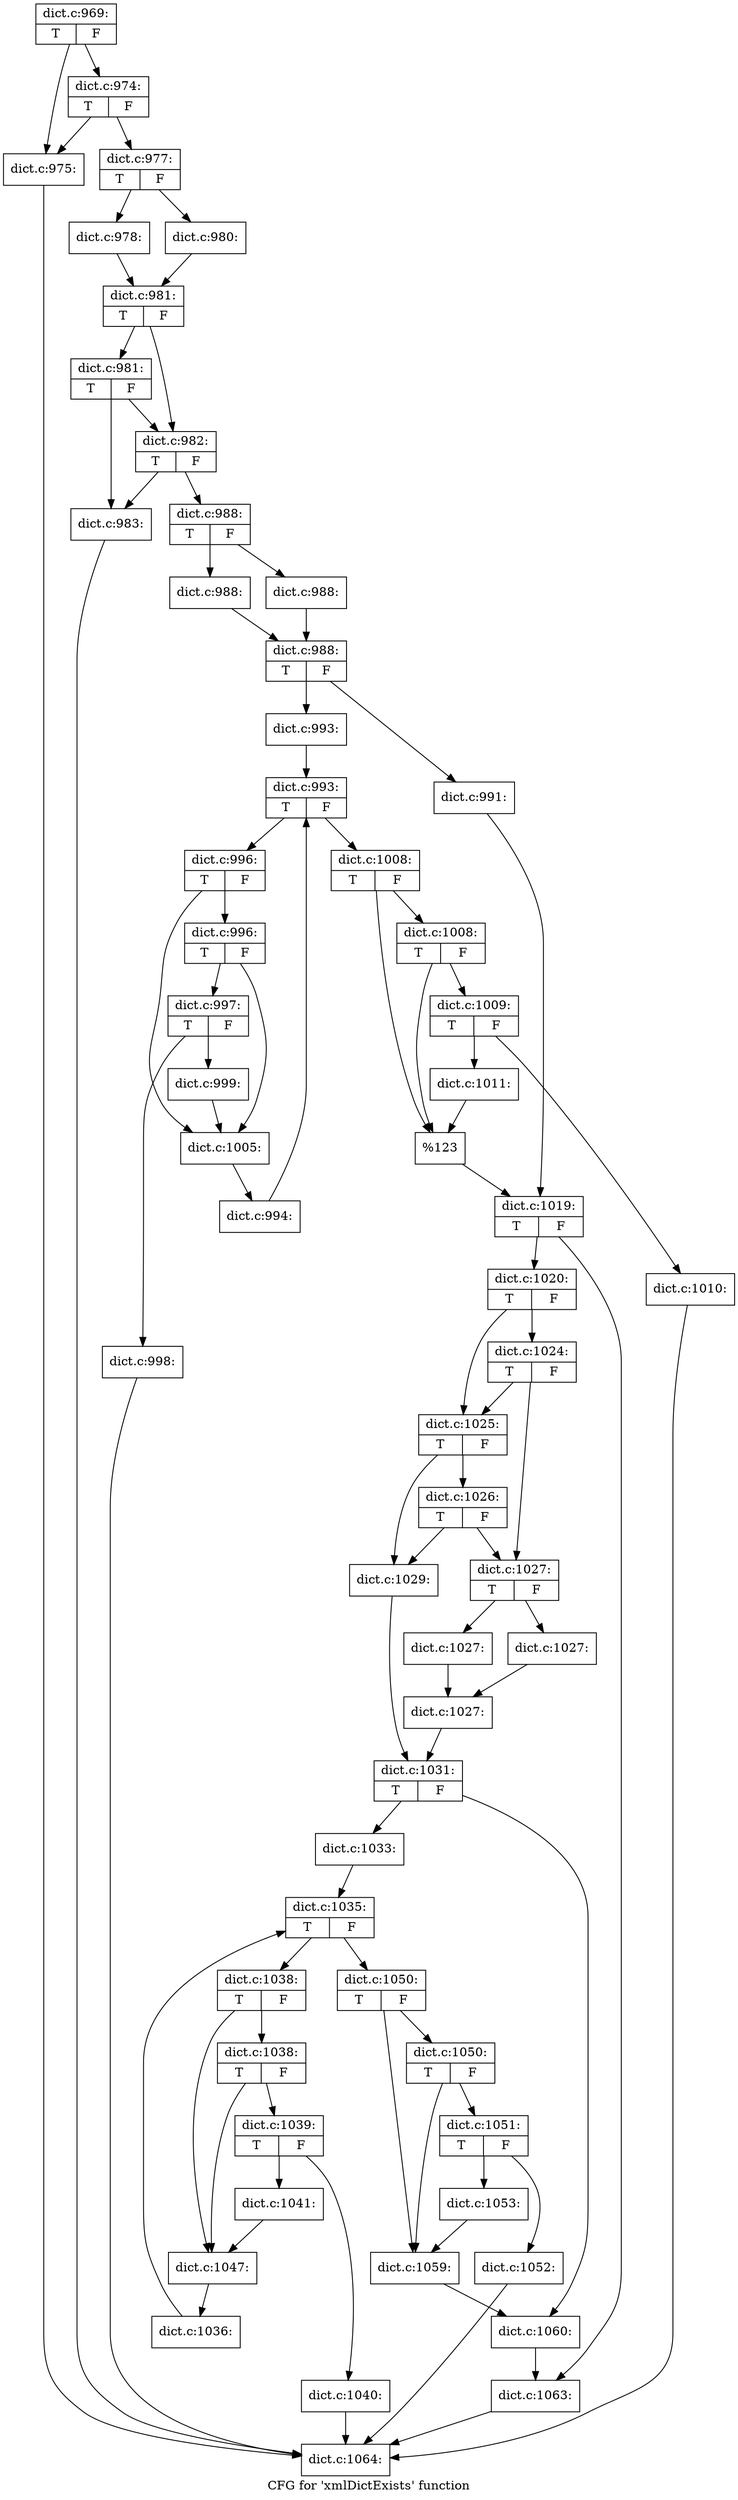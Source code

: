 digraph "CFG for 'xmlDictExists' function" {
	label="CFG for 'xmlDictExists' function";

	Node0x48ce570 [shape=record,label="{dict.c:969:|{<s0>T|<s1>F}}"];
	Node0x48ce570 -> Node0x48ebff0;
	Node0x48ce570 -> Node0x48ec090;
	Node0x48ec090 [shape=record,label="{dict.c:974:|{<s0>T|<s1>F}}"];
	Node0x48ec090 -> Node0x48ebff0;
	Node0x48ec090 -> Node0x48ec040;
	Node0x48ebff0 [shape=record,label="{dict.c:975:}"];
	Node0x48ebff0 -> Node0x48c5e30;
	Node0x48ec040 [shape=record,label="{dict.c:977:|{<s0>T|<s1>F}}"];
	Node0x48ec040 -> Node0x48ec7d0;
	Node0x48ec040 -> Node0x48ec870;
	Node0x48ec7d0 [shape=record,label="{dict.c:978:}"];
	Node0x48ec7d0 -> Node0x48ec820;
	Node0x48ec870 [shape=record,label="{dict.c:980:}"];
	Node0x48ec870 -> Node0x48ec820;
	Node0x48ec820 [shape=record,label="{dict.c:981:|{<s0>T|<s1>F}}"];
	Node0x48ec820 -> Node0x48ed1a0;
	Node0x48ec820 -> Node0x48ed120;
	Node0x48ed1a0 [shape=record,label="{dict.c:981:|{<s0>T|<s1>F}}"];
	Node0x48ed1a0 -> Node0x48ed080;
	Node0x48ed1a0 -> Node0x48ed120;
	Node0x48ed120 [shape=record,label="{dict.c:982:|{<s0>T|<s1>F}}"];
	Node0x48ed120 -> Node0x48ed080;
	Node0x48ed120 -> Node0x48ed0d0;
	Node0x48ed080 [shape=record,label="{dict.c:983:}"];
	Node0x48ed080 -> Node0x48c5e30;
	Node0x48ed0d0 [shape=record,label="{dict.c:988:|{<s0>T|<s1>F}}"];
	Node0x48ed0d0 -> Node0x48eddd0;
	Node0x48ed0d0 -> Node0x48ede20;
	Node0x48eddd0 [shape=record,label="{dict.c:988:}"];
	Node0x48eddd0 -> Node0x48ede70;
	Node0x48ede20 [shape=record,label="{dict.c:988:}"];
	Node0x48ede20 -> Node0x48ede70;
	Node0x48ede70 [shape=record,label="{dict.c:988:|{<s0>T|<s1>F}}"];
	Node0x48ede70 -> Node0x48eedc0;
	Node0x48ede70 -> Node0x48eee60;
	Node0x48eedc0 [shape=record,label="{dict.c:991:}"];
	Node0x48eedc0 -> Node0x48eee10;
	Node0x48eee60 [shape=record,label="{dict.c:993:}"];
	Node0x48eee60 -> Node0x48efbc0;
	Node0x48efbc0 [shape=record,label="{dict.c:993:|{<s0>T|<s1>F}}"];
	Node0x48efbc0 -> Node0x48efea0;
	Node0x48efbc0 -> Node0x48ef710;
	Node0x48efea0 [shape=record,label="{dict.c:996:|{<s0>T|<s1>F}}"];
	Node0x48efea0 -> Node0x48f03b0;
	Node0x48efea0 -> Node0x48f0360;
	Node0x48f03b0 [shape=record,label="{dict.c:996:|{<s0>T|<s1>F}}"];
	Node0x48f03b0 -> Node0x48f0310;
	Node0x48f03b0 -> Node0x48f0360;
	Node0x48f0310 [shape=record,label="{dict.c:997:|{<s0>T|<s1>F}}"];
	Node0x48f0310 -> Node0x48f0c30;
	Node0x48f0310 -> Node0x48f0be0;
	Node0x48f0be0 [shape=record,label="{dict.c:998:}"];
	Node0x48f0be0 -> Node0x48c5e30;
	Node0x48f0c30 [shape=record,label="{dict.c:999:}"];
	Node0x48f0c30 -> Node0x48f0360;
	Node0x48f0360 [shape=record,label="{dict.c:1005:}"];
	Node0x48f0360 -> Node0x48efe10;
	Node0x48efe10 [shape=record,label="{dict.c:994:}"];
	Node0x48efe10 -> Node0x48efbc0;
	Node0x48ef710 [shape=record,label="{dict.c:1008:|{<s0>T|<s1>F}}"];
	Node0x48ef710 -> Node0x48f1cd0;
	Node0x48ef710 -> Node0x48f1c80;
	Node0x48f1cd0 [shape=record,label="{dict.c:1008:|{<s0>T|<s1>F}}"];
	Node0x48f1cd0 -> Node0x48f1c30;
	Node0x48f1cd0 -> Node0x48f1c80;
	Node0x48f1c30 [shape=record,label="{dict.c:1009:|{<s0>T|<s1>F}}"];
	Node0x48f1c30 -> Node0x48f2630;
	Node0x48f1c30 -> Node0x48f25e0;
	Node0x48f25e0 [shape=record,label="{dict.c:1010:}"];
	Node0x48f25e0 -> Node0x48c5e30;
	Node0x48f2630 [shape=record,label="{dict.c:1011:}"];
	Node0x48f2630 -> Node0x48f1c80;
	Node0x48f1c80 [shape=record,label="{%123}"];
	Node0x48f1c80 -> Node0x48eee10;
	Node0x48eee10 [shape=record,label="{dict.c:1019:|{<s0>T|<s1>F}}"];
	Node0x48eee10 -> Node0x48f3170;
	Node0x48eee10 -> Node0x48f31c0;
	Node0x48f3170 [shape=record,label="{dict.c:1020:|{<s0>T|<s1>F}}"];
	Node0x48f3170 -> Node0x48f3a30;
	Node0x48f3170 -> Node0x48f39b0;
	Node0x48f3a30 [shape=record,label="{dict.c:1024:|{<s0>T|<s1>F}}"];
	Node0x48f3a30 -> Node0x48f38c0;
	Node0x48f3a30 -> Node0x48f39b0;
	Node0x48f39b0 [shape=record,label="{dict.c:1025:|{<s0>T|<s1>F}}"];
	Node0x48f39b0 -> Node0x48f42a0;
	Node0x48f39b0 -> Node0x48f3960;
	Node0x48f42a0 [shape=record,label="{dict.c:1026:|{<s0>T|<s1>F}}"];
	Node0x48f42a0 -> Node0x48f38c0;
	Node0x48f42a0 -> Node0x48f3960;
	Node0x48f38c0 [shape=record,label="{dict.c:1027:|{<s0>T|<s1>F}}"];
	Node0x48f38c0 -> Node0x48f4b40;
	Node0x48f38c0 -> Node0x48f4b90;
	Node0x48f4b40 [shape=record,label="{dict.c:1027:}"];
	Node0x48f4b40 -> Node0x48f4be0;
	Node0x48f4b90 [shape=record,label="{dict.c:1027:}"];
	Node0x48f4b90 -> Node0x48f4be0;
	Node0x48f4be0 [shape=record,label="{dict.c:1027:}"];
	Node0x48f4be0 -> Node0x48f3910;
	Node0x48f3960 [shape=record,label="{dict.c:1029:}"];
	Node0x48f3960 -> Node0x48f3910;
	Node0x48f3910 [shape=record,label="{dict.c:1031:|{<s0>T|<s1>F}}"];
	Node0x48f3910 -> Node0x48f6190;
	Node0x48f3910 -> Node0x48f61e0;
	Node0x48f6190 [shape=record,label="{dict.c:1033:}"];
	Node0x48f6190 -> Node0x48f7230;
	Node0x48f7230 [shape=record,label="{dict.c:1035:|{<s0>T|<s1>F}}"];
	Node0x48f7230 -> Node0x48f7510;
	Node0x48f7230 -> Node0x48f6cb0;
	Node0x48f7510 [shape=record,label="{dict.c:1038:|{<s0>T|<s1>F}}"];
	Node0x48f7510 -> Node0x48f7a20;
	Node0x48f7510 -> Node0x48f79d0;
	Node0x48f7a20 [shape=record,label="{dict.c:1038:|{<s0>T|<s1>F}}"];
	Node0x48f7a20 -> Node0x48f7980;
	Node0x48f7a20 -> Node0x48f79d0;
	Node0x48f7980 [shape=record,label="{dict.c:1039:|{<s0>T|<s1>F}}"];
	Node0x48f7980 -> Node0x48f82a0;
	Node0x48f7980 -> Node0x48f8250;
	Node0x48f8250 [shape=record,label="{dict.c:1040:}"];
	Node0x48f8250 -> Node0x48c5e30;
	Node0x48f82a0 [shape=record,label="{dict.c:1041:}"];
	Node0x48f82a0 -> Node0x48f79d0;
	Node0x48f79d0 [shape=record,label="{dict.c:1047:}"];
	Node0x48f79d0 -> Node0x48f7480;
	Node0x48f7480 [shape=record,label="{dict.c:1036:}"];
	Node0x48f7480 -> Node0x48f7230;
	Node0x48f6cb0 [shape=record,label="{dict.c:1050:|{<s0>T|<s1>F}}"];
	Node0x48f6cb0 -> Node0x48f9340;
	Node0x48f6cb0 -> Node0x48f92f0;
	Node0x48f9340 [shape=record,label="{dict.c:1050:|{<s0>T|<s1>F}}"];
	Node0x48f9340 -> Node0x48f92a0;
	Node0x48f9340 -> Node0x48f92f0;
	Node0x48f92a0 [shape=record,label="{dict.c:1051:|{<s0>T|<s1>F}}"];
	Node0x48f92a0 -> Node0x48f9ca0;
	Node0x48f92a0 -> Node0x48f9c50;
	Node0x48f9c50 [shape=record,label="{dict.c:1052:}"];
	Node0x48f9c50 -> Node0x48c5e30;
	Node0x48f9ca0 [shape=record,label="{dict.c:1053:}"];
	Node0x48f9ca0 -> Node0x48f92f0;
	Node0x48f92f0 [shape=record,label="{dict.c:1059:}"];
	Node0x48f92f0 -> Node0x48f61e0;
	Node0x48f61e0 [shape=record,label="{dict.c:1060:}"];
	Node0x48f61e0 -> Node0x48f31c0;
	Node0x48f31c0 [shape=record,label="{dict.c:1063:}"];
	Node0x48f31c0 -> Node0x48c5e30;
	Node0x48c5e30 [shape=record,label="{dict.c:1064:}"];
}
